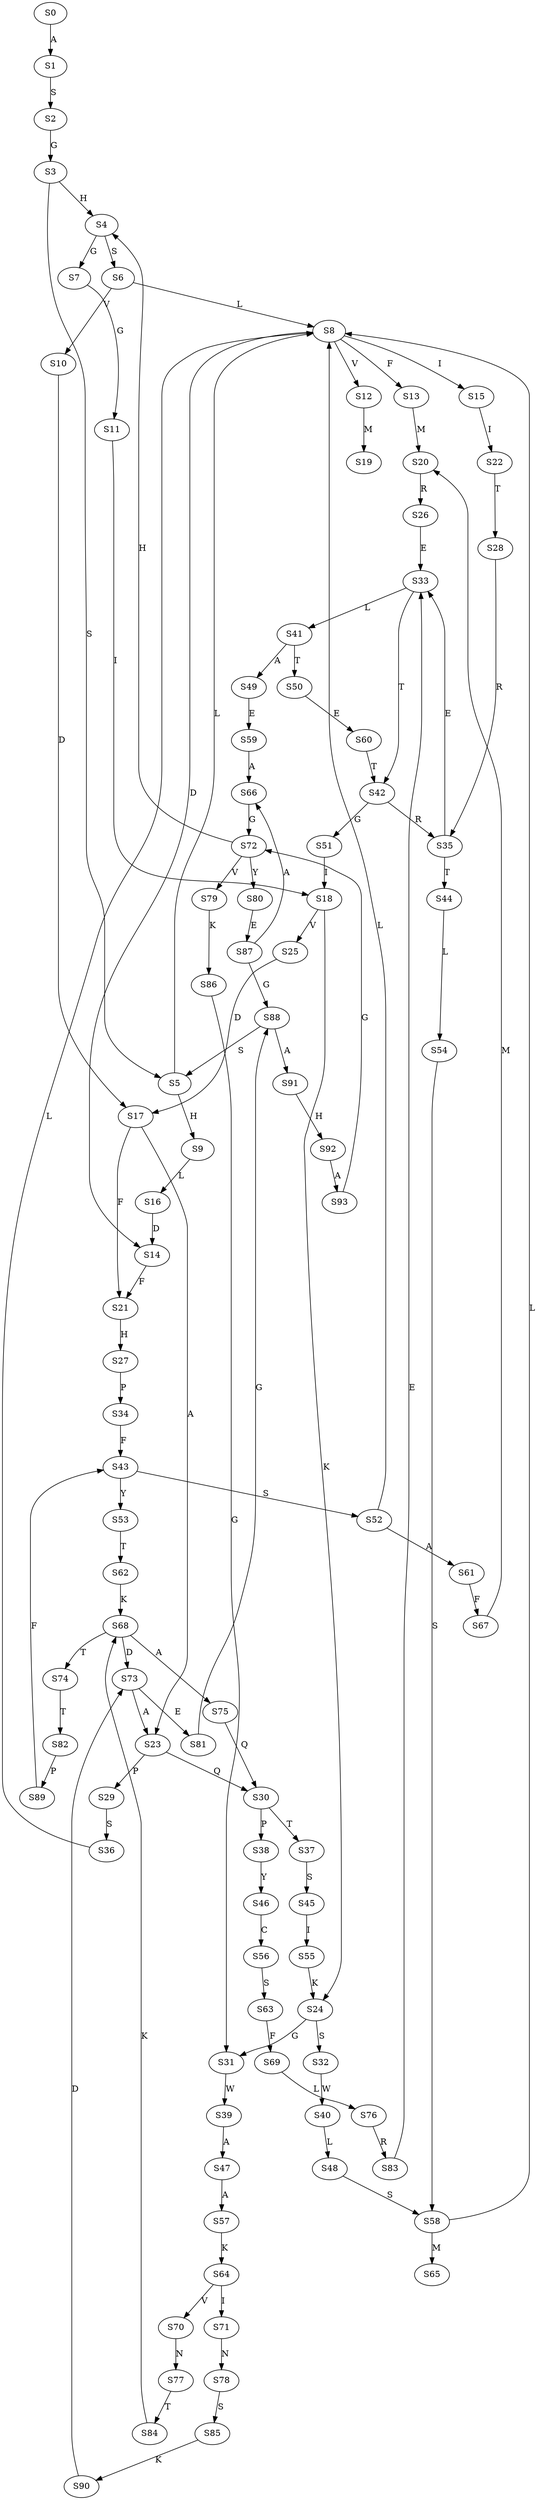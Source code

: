 strict digraph  {
	S0 -> S1 [ label = A ];
	S1 -> S2 [ label = S ];
	S2 -> S3 [ label = G ];
	S3 -> S4 [ label = H ];
	S3 -> S5 [ label = S ];
	S4 -> S6 [ label = S ];
	S4 -> S7 [ label = G ];
	S5 -> S8 [ label = L ];
	S5 -> S9 [ label = H ];
	S6 -> S8 [ label = L ];
	S6 -> S10 [ label = V ];
	S7 -> S11 [ label = G ];
	S8 -> S12 [ label = V ];
	S8 -> S13 [ label = F ];
	S8 -> S14 [ label = D ];
	S8 -> S15 [ label = I ];
	S9 -> S16 [ label = L ];
	S10 -> S17 [ label = D ];
	S11 -> S18 [ label = I ];
	S12 -> S19 [ label = M ];
	S13 -> S20 [ label = M ];
	S14 -> S21 [ label = F ];
	S15 -> S22 [ label = I ];
	S16 -> S14 [ label = D ];
	S17 -> S21 [ label = F ];
	S17 -> S23 [ label = A ];
	S18 -> S24 [ label = K ];
	S18 -> S25 [ label = V ];
	S20 -> S26 [ label = R ];
	S21 -> S27 [ label = H ];
	S22 -> S28 [ label = T ];
	S23 -> S29 [ label = P ];
	S23 -> S30 [ label = Q ];
	S24 -> S31 [ label = G ];
	S24 -> S32 [ label = S ];
	S25 -> S17 [ label = D ];
	S26 -> S33 [ label = E ];
	S27 -> S34 [ label = P ];
	S28 -> S35 [ label = R ];
	S29 -> S36 [ label = S ];
	S30 -> S37 [ label = T ];
	S30 -> S38 [ label = P ];
	S31 -> S39 [ label = W ];
	S32 -> S40 [ label = W ];
	S33 -> S41 [ label = L ];
	S33 -> S42 [ label = T ];
	S34 -> S43 [ label = F ];
	S35 -> S44 [ label = T ];
	S35 -> S33 [ label = E ];
	S36 -> S8 [ label = L ];
	S37 -> S45 [ label = S ];
	S38 -> S46 [ label = Y ];
	S39 -> S47 [ label = A ];
	S40 -> S48 [ label = L ];
	S41 -> S49 [ label = A ];
	S41 -> S50 [ label = T ];
	S42 -> S35 [ label = R ];
	S42 -> S51 [ label = G ];
	S43 -> S52 [ label = S ];
	S43 -> S53 [ label = Y ];
	S44 -> S54 [ label = L ];
	S45 -> S55 [ label = I ];
	S46 -> S56 [ label = C ];
	S47 -> S57 [ label = A ];
	S48 -> S58 [ label = S ];
	S49 -> S59 [ label = E ];
	S50 -> S60 [ label = E ];
	S51 -> S18 [ label = I ];
	S52 -> S8 [ label = L ];
	S52 -> S61 [ label = A ];
	S53 -> S62 [ label = T ];
	S54 -> S58 [ label = S ];
	S55 -> S24 [ label = K ];
	S56 -> S63 [ label = S ];
	S57 -> S64 [ label = K ];
	S58 -> S65 [ label = M ];
	S58 -> S8 [ label = L ];
	S59 -> S66 [ label = A ];
	S60 -> S42 [ label = T ];
	S61 -> S67 [ label = F ];
	S62 -> S68 [ label = K ];
	S63 -> S69 [ label = F ];
	S64 -> S70 [ label = V ];
	S64 -> S71 [ label = I ];
	S66 -> S72 [ label = G ];
	S67 -> S20 [ label = M ];
	S68 -> S73 [ label = D ];
	S68 -> S74 [ label = T ];
	S68 -> S75 [ label = A ];
	S69 -> S76 [ label = L ];
	S70 -> S77 [ label = N ];
	S71 -> S78 [ label = N ];
	S72 -> S79 [ label = V ];
	S72 -> S80 [ label = Y ];
	S72 -> S4 [ label = H ];
	S73 -> S23 [ label = A ];
	S73 -> S81 [ label = E ];
	S74 -> S82 [ label = T ];
	S75 -> S30 [ label = Q ];
	S76 -> S83 [ label = R ];
	S77 -> S84 [ label = T ];
	S78 -> S85 [ label = S ];
	S79 -> S86 [ label = K ];
	S80 -> S87 [ label = E ];
	S81 -> S88 [ label = G ];
	S82 -> S89 [ label = P ];
	S83 -> S33 [ label = E ];
	S84 -> S68 [ label = K ];
	S85 -> S90 [ label = K ];
	S86 -> S31 [ label = G ];
	S87 -> S88 [ label = G ];
	S87 -> S66 [ label = A ];
	S88 -> S91 [ label = A ];
	S88 -> S5 [ label = S ];
	S89 -> S43 [ label = F ];
	S90 -> S73 [ label = D ];
	S91 -> S92 [ label = H ];
	S92 -> S93 [ label = A ];
	S93 -> S72 [ label = G ];
}
